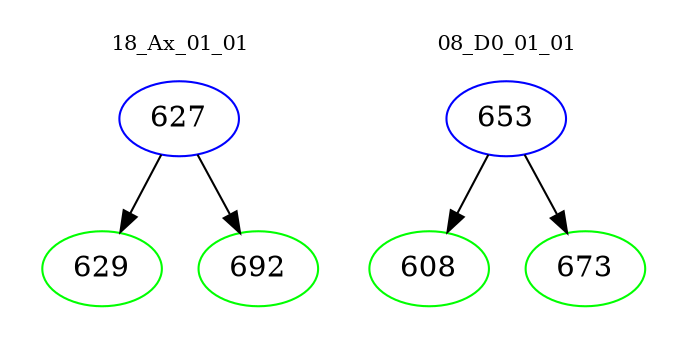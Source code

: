 digraph{
subgraph cluster_0 {
color = white
label = "18_Ax_01_01";
fontsize=10;
T0_627 [label="627", color="blue"]
T0_627 -> T0_629 [color="black"]
T0_629 [label="629", color="green"]
T0_627 -> T0_692 [color="black"]
T0_692 [label="692", color="green"]
}
subgraph cluster_1 {
color = white
label = "08_D0_01_01";
fontsize=10;
T1_653 [label="653", color="blue"]
T1_653 -> T1_608 [color="black"]
T1_608 [label="608", color="green"]
T1_653 -> T1_673 [color="black"]
T1_673 [label="673", color="green"]
}
}

